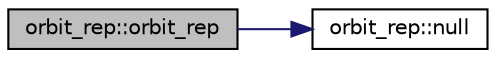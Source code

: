 digraph "orbit_rep::orbit_rep"
{
  edge [fontname="Helvetica",fontsize="10",labelfontname="Helvetica",labelfontsize="10"];
  node [fontname="Helvetica",fontsize="10",shape=record];
  rankdir="LR";
  Node0 [label="orbit_rep::orbit_rep",height=0.2,width=0.4,color="black", fillcolor="grey75", style="filled", fontcolor="black"];
  Node0 -> Node1 [color="midnightblue",fontsize="10",style="solid",fontname="Helvetica"];
  Node1 [label="orbit_rep::null",height=0.2,width=0.4,color="black", fillcolor="white", style="filled",URL="$de/d08/classorbit__rep.html#a19d7c465a835063866de9d537f9409c0"];
}
